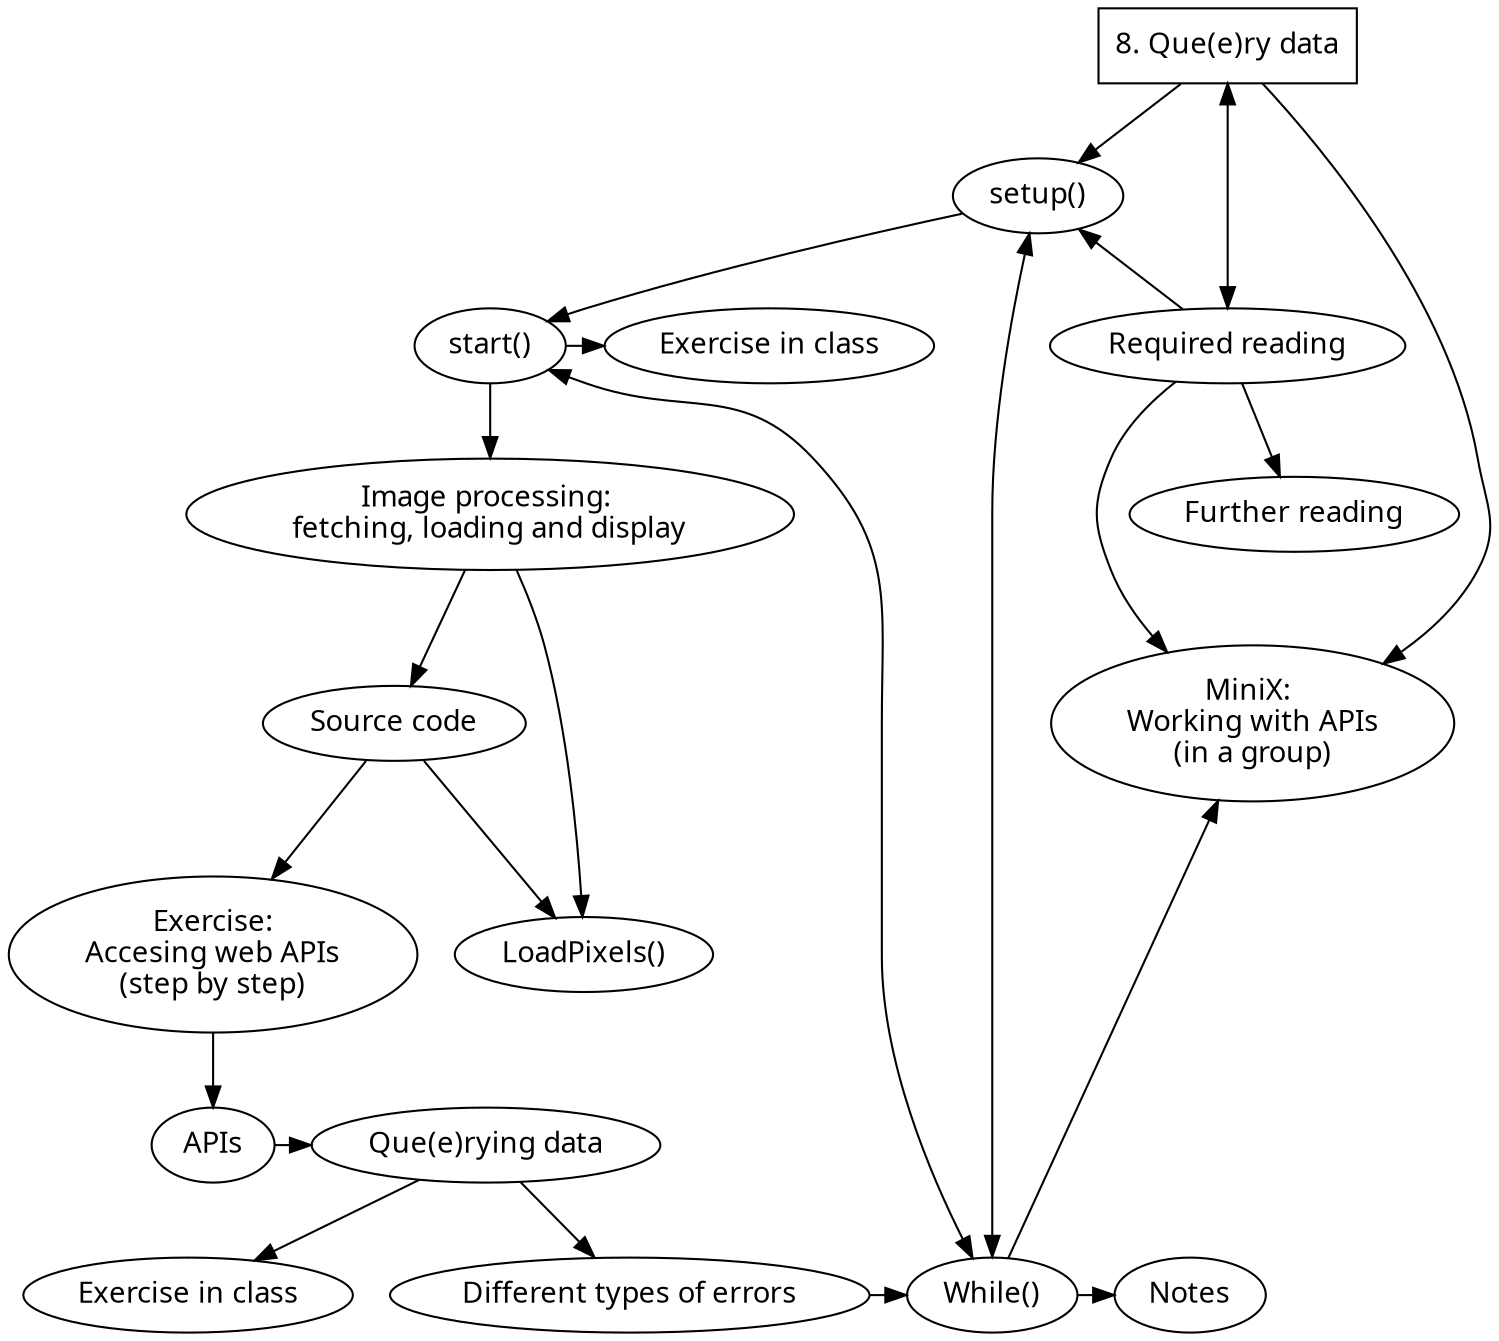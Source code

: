 digraph G {

node[fontname="Hershey-Noailles-help-me"]

//labels
GS [
label="8. Que(e)ry data",
style=bold,
shape=rectangle,
penwidth="1pt"
]

SU [label="setup()"]
ST [label="start()"]
EiC [label="Exercise in class"]
IP [label="Image processing: \nfetching, loading and display"]
SC [label="Source code"]
EiC2 [label="Exercise:\nAccesing web APIs\n(step by step)"]
API [label="APIs"]
QD [label="Que(e)rying data"]
EiC3 [label="Exercise in class"]
LP [label="LoadPixels()"]
ER [label="Different types of errors"]
MW [label="While()"]
MX [label="MiniX: \nWorking with APIs\n(in a group)"]
RR [label="Required reading"]
FR [label="Further reading"]
Notes [label="Notes"]

//rank
{rank = same; MW, Notes}
{rank = same; RR, EiC, ST}
{rank = same; MX, SC}
{rank = same; API, QD}
{rank = same; MW, EiC3, ER}

//graph
GS -> SU -> ST -> EiC;
GS -> RR[dir=both, minlen=2];
SU -> MW [dir=both];
GS ->  MX;
RR -> MX, SU;
ST -> IP -> SC -> LP;
IP -> LP;
SC -> EiC2 -> API -> QD -> EiC3;
QD -> ER -> MW;
ST -> MW [dir=both];
MW -> Notes;
MW -> MX;
RR -> FR;
}
